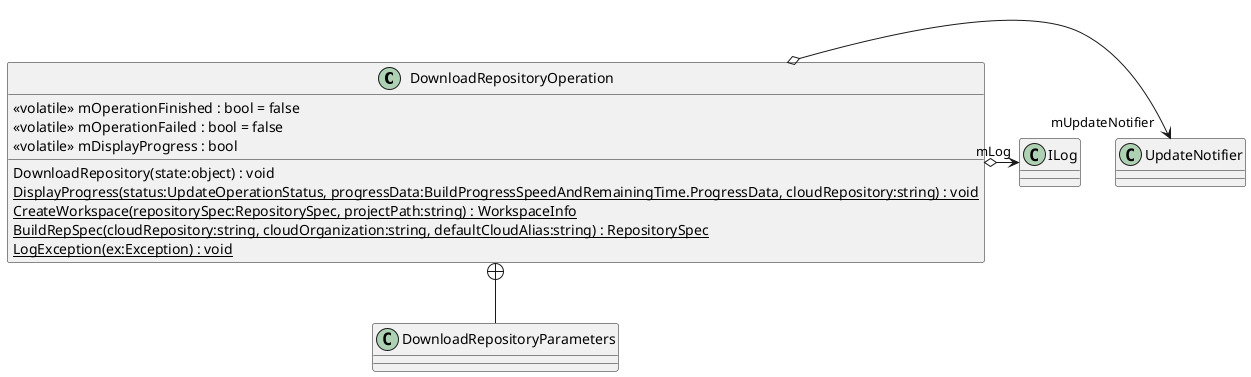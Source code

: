 @startuml
class DownloadRepositoryOperation {
    DownloadRepository(state:object) : void
    {static} DisplayProgress(status:UpdateOperationStatus, progressData:BuildProgressSpeedAndRemainingTime.ProgressData, cloudRepository:string) : void
    {static} CreateWorkspace(repositorySpec:RepositorySpec, projectPath:string) : WorkspaceInfo
    {static} BuildRepSpec(cloudRepository:string, cloudOrganization:string, defaultCloudAlias:string) : RepositorySpec
    {static} LogException(ex:Exception) : void
    <<volatile>> mOperationFinished : bool = false
    <<volatile>> mOperationFailed : bool = false
    <<volatile>> mDisplayProgress : bool
}
class DownloadRepositoryParameters {
}
DownloadRepositoryOperation o-> "mUpdateNotifier" UpdateNotifier
DownloadRepositoryOperation o-> "mLog" ILog
DownloadRepositoryOperation +-- DownloadRepositoryParameters
@enduml
